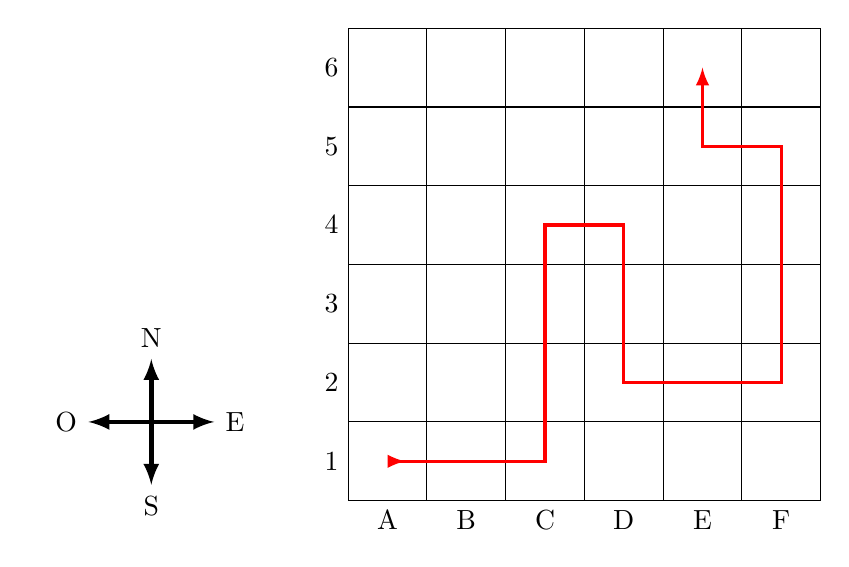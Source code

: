 \tikzstyle{line} = [draw, ultra thick]
\tikzstyle{arrow} = [->,>=latex, red,very thick]
\begin{tikzpicture}

% NSEO
\begin{scope}[xshift=-1.5cm,yshift=2cm,scale=0.8]
\draw[<->, >=latex, ultra thick] (-1,0) node[left]{O}--(1,0)node[right]{E};
\draw[<->, >=latex, ultra thick] (0,-1)node[below]{S}--(0,1)node[above]{N};
\end{scope}

% Grille
\draw[step=1.0, black] (1,1) grid (7,7);

% Labels
\foreach \x/\L in {1/A, 2/B, 3/C, 4/D, 5/E, 6/F}{
  \node[below] at (\x+0.5,1) {\L};
}
\foreach \y/\L in {1/1,2/2,3/3,4/4,5/5,6/6}{
  \node[left] at (1,\y+0.5) {\L};
}

% %%%%%%%%%%%%%%%%%%%%%%%%%%%%

\draw[arrow,>->] (1.5,1.5)--++(2,0)--++(0,3)--++(1,0)--++(0,-2)--++(2,0)--++(0,3)--++(-1,0)--++(0,1);

%%%%%%%%%%%%%%%%%%%%%%%%%%%%
\end{tikzpicture}